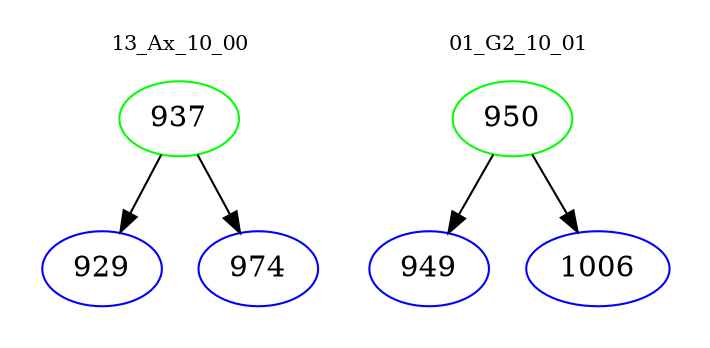 digraph{
subgraph cluster_0 {
color = white
label = "13_Ax_10_00";
fontsize=10;
T0_937 [label="937", color="green"]
T0_937 -> T0_929 [color="black"]
T0_929 [label="929", color="blue"]
T0_937 -> T0_974 [color="black"]
T0_974 [label="974", color="blue"]
}
subgraph cluster_1 {
color = white
label = "01_G2_10_01";
fontsize=10;
T1_950 [label="950", color="green"]
T1_950 -> T1_949 [color="black"]
T1_949 [label="949", color="blue"]
T1_950 -> T1_1006 [color="black"]
T1_1006 [label="1006", color="blue"]
}
}
